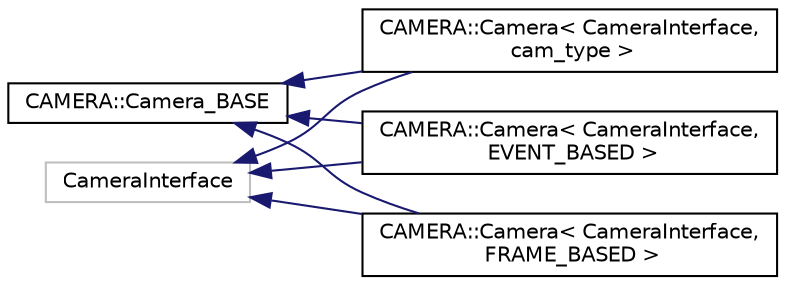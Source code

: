 digraph "Graphical Class Hierarchy"
{
 // LATEX_PDF_SIZE
  edge [fontname="Helvetica",fontsize="10",labelfontname="Helvetica",labelfontsize="10"];
  node [fontname="Helvetica",fontsize="10",shape=record];
  rankdir="LR";
  Node16 [label="CAMERA::Camera_BASE",height=0.2,width=0.4,color="black", fillcolor="white", style="filled",URL="$d3/d29/classCAMERA_1_1Camera__BASE.html",tooltip=" "];
  Node16 -> Node0 [dir="back",color="midnightblue",fontsize="10",style="solid",fontname="Helvetica"];
  Node0 [label="CAMERA::Camera\< CameraInterface,\l cam_type \>",height=0.2,width=0.4,color="black", fillcolor="white", style="filled",URL="$d4/d8c/classCAMERA_1_1Camera.html",tooltip=" "];
  Node16 -> Node14 [dir="back",color="midnightblue",fontsize="10",style="solid",fontname="Helvetica"];
  Node14 [label="CAMERA::Camera\< CameraInterface,\l EVENT_BASED \>",height=0.2,width=0.4,color="black", fillcolor="white", style="filled",URL="$da/df9/classCAMERA_1_1Camera_3_01CameraInterface_00_01EVENT__BASED_01_4.html",tooltip=" "];
  Node16 -> Node15 [dir="back",color="midnightblue",fontsize="10",style="solid",fontname="Helvetica"];
  Node15 [label="CAMERA::Camera\< CameraInterface,\l FRAME_BASED \>",height=0.2,width=0.4,color="black", fillcolor="white", style="filled",URL="$d6/d0f/classCAMERA_1_1Camera_3_01CameraInterface_00_01FRAME__BASED_01_4.html",tooltip=" "];
  Node12 [label="CameraInterface",height=0.2,width=0.4,color="grey75", fillcolor="white", style="filled",tooltip=" "];
  Node12 -> Node0 [dir="back",color="midnightblue",fontsize="10",style="solid",fontname="Helvetica"];
  Node12 -> Node14 [dir="back",color="midnightblue",fontsize="10",style="solid",fontname="Helvetica"];
  Node12 -> Node15 [dir="back",color="midnightblue",fontsize="10",style="solid",fontname="Helvetica"];
}
